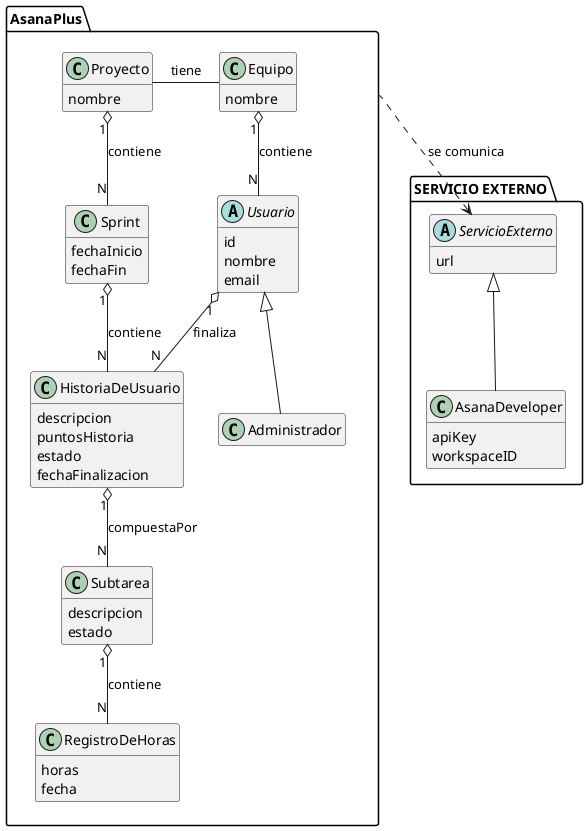 @startuml
' Asana Plus como plataforma
hide empty members
package "AsanaPlus" {
    abstract class Usuario {
        id
        nombre
        email
    }

    class Proyecto {
        nombre
    }

    class Sprint {
        fechaInicio
        fechaFin
    }

    class HistoriaDeUsuario {
        descripcion
        puntosHistoria
        estado
        fechaFinalizacion
    }

    class Subtarea {
        descripcion
        estado
    }

    class RegistroDeHoras {
        horas
        fecha
    }
class Administrador
{
}

    class Equipo {
        nombre
    }

    Proyecto "1" o-- "N" Sprint : contiene
    Sprint "1" o-- "N" HistoriaDeUsuario : contiene
    HistoriaDeUsuario "1" o-- "N" Subtarea : compuestaPor
Usuario <|-- Administrador

    Equipo "1" o-- "N" Usuario : contiene
    Equipo -left Proyecto : tiene

    Usuario "1" o-- "N" HistoriaDeUsuario : finaliza
    Subtarea "1" o-- "N" RegistroDeHoras : contiene
}

package "SERVICIO EXTERNO" {
    abstract class ServicioExterno {
        url
    }
    class AsanaDeveloper extends ServicioExterno {
        apiKey
        workspaceID
    }
}

AsanaPlus ..> ServicioExterno : se comunica
@enduml
